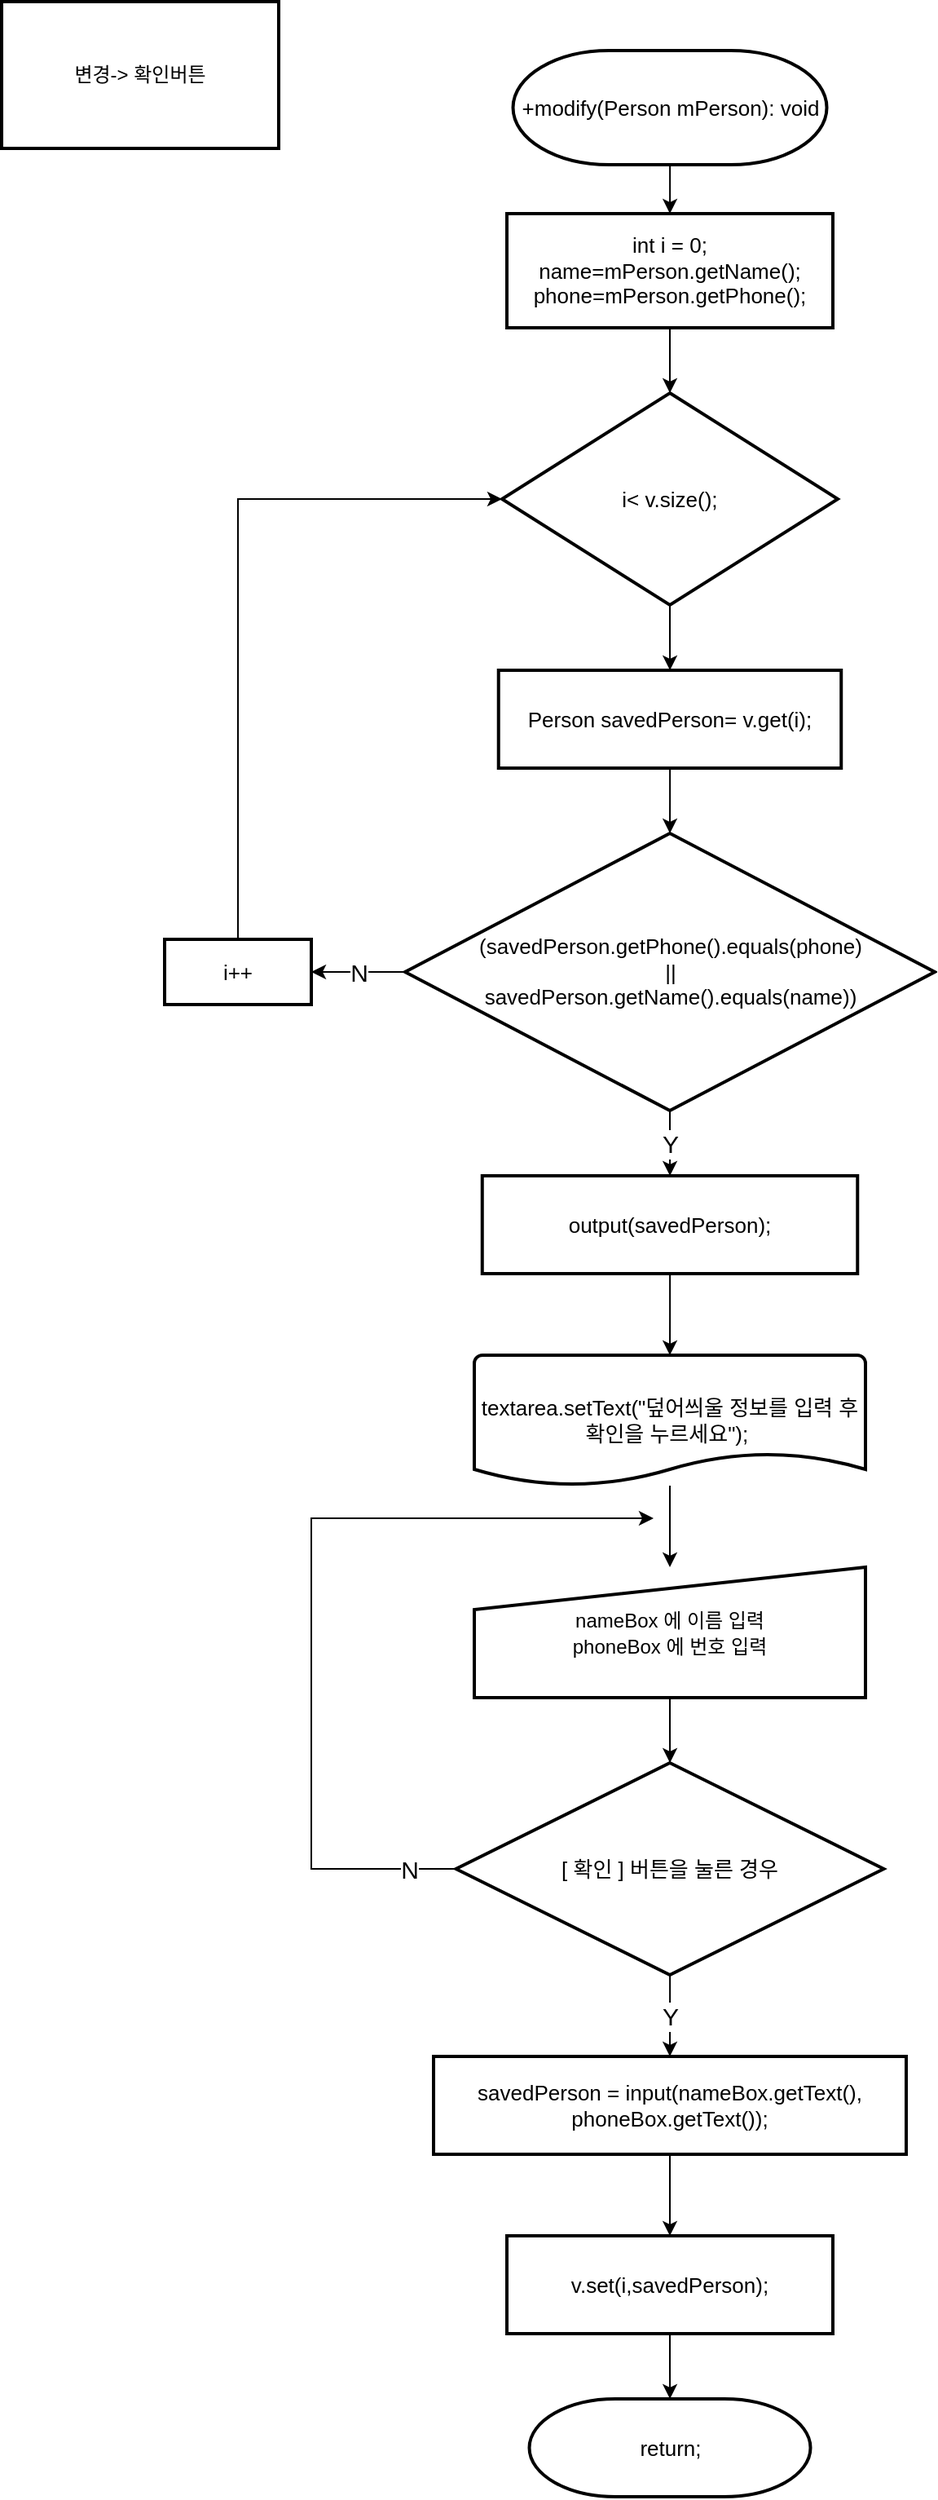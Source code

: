 <mxfile version="14.4.8" type="github">
  <diagram id="1KhmYGELhyACEd7Jnpwi" name="페이지-1">
    <mxGraphModel dx="2031" dy="1134" grid="1" gridSize="10" guides="1" tooltips="1" connect="1" arrows="1" fold="1" page="1" pageScale="1" pageWidth="827" pageHeight="1169" math="0" shadow="0">
      <root>
        <mxCell id="0" />
        <mxCell id="1" parent="0" />
        <mxCell id="C4p78MOqMb6mm8a9u9Of-28" value="" style="edgeStyle=orthogonalEdgeStyle;rounded=0;orthogonalLoop=1;jettySize=auto;html=1;fontSize=15;" edge="1" parent="1" source="8Shs_mjXmGKe_kZDb0H--7" target="8Shs_mjXmGKe_kZDb0H--15">
          <mxGeometry relative="1" as="geometry" />
        </mxCell>
        <mxCell id="8Shs_mjXmGKe_kZDb0H--7" value="&lt;span style=&quot;text-align: left; font-size: 13px;&quot;&gt;+modify(Person mPerson): void&lt;/span&gt;" style="strokeWidth=2;html=1;shape=mxgraph.flowchart.terminator;whiteSpace=wrap;fontSize=13;" parent="1" vertex="1">
          <mxGeometry x="373.76" y="50" width="192.5" height="70" as="geometry" />
        </mxCell>
        <mxCell id="C4p78MOqMb6mm8a9u9Of-6" value="" style="edgeStyle=orthogonalEdgeStyle;rounded=0;orthogonalLoop=1;jettySize=auto;html=1;fontSize=13;" edge="1" parent="1" source="8Shs_mjXmGKe_kZDb0H--13" target="C4p78MOqMb6mm8a9u9Of-2">
          <mxGeometry relative="1" as="geometry" />
        </mxCell>
        <mxCell id="8Shs_mjXmGKe_kZDb0H--13" value="i&amp;lt; v.size();" style="strokeWidth=2;html=1;shape=mxgraph.flowchart.decision;whiteSpace=wrap;fontSize=13;" parent="1" vertex="1">
          <mxGeometry x="367" y="260" width="206" height="130" as="geometry" />
        </mxCell>
        <mxCell id="8Shs_mjXmGKe_kZDb0H--14" style="edgeStyle=orthogonalEdgeStyle;rounded=0;orthogonalLoop=1;jettySize=auto;html=1;exitX=0.5;exitY=1;exitDx=0;exitDy=0;entryX=0.5;entryY=0;entryDx=0;entryDy=0;entryPerimeter=0;fontSize=13;" parent="1" source="8Shs_mjXmGKe_kZDb0H--15" target="8Shs_mjXmGKe_kZDb0H--13" edge="1">
          <mxGeometry relative="1" as="geometry" />
        </mxCell>
        <mxCell id="8Shs_mjXmGKe_kZDb0H--15" value="&lt;span style=&quot;font-size: 13px&quot;&gt;int i = 0;&lt;/span&gt;&lt;br style=&quot;font-size: 13px&quot;&gt;&lt;span style=&quot;font-size: 13px&quot;&gt;name=m&lt;/span&gt;&lt;span style=&quot;font-size: 13px ; text-align: left&quot;&gt;Person&lt;/span&gt;&lt;span style=&quot;font-size: 13px&quot;&gt;.getName();&lt;/span&gt;&lt;br style=&quot;font-size: 13px&quot;&gt;&lt;span style=&quot;font-size: 13px&quot;&gt;phone=m&lt;/span&gt;&lt;span style=&quot;font-size: 13px ; text-align: left&quot;&gt;Person&lt;/span&gt;&lt;span style=&quot;font-size: 13px&quot;&gt;.getPhone();&lt;/span&gt;" style="rounded=1;whiteSpace=wrap;html=1;absoluteArcSize=1;arcSize=0;strokeWidth=2;fontSize=13;" parent="1" vertex="1">
          <mxGeometry x="370" y="150" width="200" height="70" as="geometry" />
        </mxCell>
        <mxCell id="8Shs_mjXmGKe_kZDb0H--16" style="edgeStyle=orthogonalEdgeStyle;rounded=0;orthogonalLoop=1;jettySize=auto;html=1;entryX=0;entryY=0.5;entryDx=0;entryDy=0;entryPerimeter=0;fontSize=13;" parent="1" source="8Shs_mjXmGKe_kZDb0H--17" target="8Shs_mjXmGKe_kZDb0H--13" edge="1">
          <mxGeometry relative="1" as="geometry">
            <Array as="points">
              <mxPoint x="205" y="325" />
            </Array>
            <mxPoint x="367" y="345" as="targetPoint" />
          </mxGeometry>
        </mxCell>
        <mxCell id="8Shs_mjXmGKe_kZDb0H--17" value="i++" style="rounded=1;whiteSpace=wrap;html=1;absoluteArcSize=1;arcSize=0;strokeWidth=2;fontSize=13;" parent="1" vertex="1">
          <mxGeometry x="160" y="595" width="90" height="40" as="geometry" />
        </mxCell>
        <mxCell id="8Shs_mjXmGKe_kZDb0H--20" value="변경-&amp;gt; 확인버튼" style="rounded=1;whiteSpace=wrap;html=1;absoluteArcSize=1;arcSize=0;strokeWidth=2;" parent="1" vertex="1">
          <mxGeometry x="60" y="20" width="170" height="90" as="geometry" />
        </mxCell>
        <mxCell id="C4p78MOqMb6mm8a9u9Of-7" value="" style="edgeStyle=orthogonalEdgeStyle;rounded=0;orthogonalLoop=1;jettySize=auto;html=1;fontSize=13;" edge="1" parent="1" source="C4p78MOqMb6mm8a9u9Of-2" target="C4p78MOqMb6mm8a9u9Of-3">
          <mxGeometry relative="1" as="geometry" />
        </mxCell>
        <mxCell id="C4p78MOqMb6mm8a9u9Of-2" value="Person savedPerson= v.get(i);" style="rounded=1;whiteSpace=wrap;html=1;absoluteArcSize=1;arcSize=0;strokeWidth=2;fontSize=13;" vertex="1" parent="1">
          <mxGeometry x="364.87" y="430" width="210.25" height="60" as="geometry" />
        </mxCell>
        <mxCell id="C4p78MOqMb6mm8a9u9Of-8" value="Y" style="edgeStyle=orthogonalEdgeStyle;rounded=0;orthogonalLoop=1;jettySize=auto;html=1;fontSize=15;" edge="1" parent="1" source="C4p78MOqMb6mm8a9u9Of-3" target="C4p78MOqMb6mm8a9u9Of-4">
          <mxGeometry relative="1" as="geometry" />
        </mxCell>
        <mxCell id="C4p78MOqMb6mm8a9u9Of-9" value="N" style="edgeStyle=orthogonalEdgeStyle;rounded=0;orthogonalLoop=1;jettySize=auto;html=1;fontSize=15;" edge="1" parent="1" source="C4p78MOqMb6mm8a9u9Of-3" target="8Shs_mjXmGKe_kZDb0H--17">
          <mxGeometry relative="1" as="geometry" />
        </mxCell>
        <mxCell id="C4p78MOqMb6mm8a9u9Of-3" value="(savedPerson.getPhone().equals(&lt;span style=&quot;text-align: left; font-size: 13px;&quot;&gt;phone&lt;/span&gt;)&lt;br style=&quot;font-size: 13px;&quot;&gt;||&lt;br style=&quot;font-size: 13px;&quot;&gt;savedPerson.getName().equals(name))" style="strokeWidth=2;html=1;shape=mxgraph.flowchart.decision;whiteSpace=wrap;fontSize=13;" vertex="1" parent="1">
          <mxGeometry x="307.5" y="530" width="324.99" height="170" as="geometry" />
        </mxCell>
        <mxCell id="C4p78MOqMb6mm8a9u9Of-14" value="" style="edgeStyle=orthogonalEdgeStyle;rounded=0;orthogonalLoop=1;jettySize=auto;html=1;fontSize=13;" edge="1" parent="1" source="C4p78MOqMb6mm8a9u9Of-4" target="C4p78MOqMb6mm8a9u9Of-5">
          <mxGeometry relative="1" as="geometry" />
        </mxCell>
        <mxCell id="C4p78MOqMb6mm8a9u9Of-4" value="output(savedPerson);" style="rounded=1;whiteSpace=wrap;html=1;absoluteArcSize=1;arcSize=0;strokeWidth=2;fontSize=13;" vertex="1" parent="1">
          <mxGeometry x="354.88" y="740" width="230.25" height="60" as="geometry" />
        </mxCell>
        <mxCell id="C4p78MOqMb6mm8a9u9Of-24" value="" style="edgeStyle=orthogonalEdgeStyle;rounded=0;orthogonalLoop=1;jettySize=auto;html=1;fontSize=13;" edge="1" parent="1" source="C4p78MOqMb6mm8a9u9Of-5" target="C4p78MOqMb6mm8a9u9Of-22">
          <mxGeometry relative="1" as="geometry" />
        </mxCell>
        <mxCell id="C4p78MOqMb6mm8a9u9Of-5" value="&lt;span style=&quot;font-family: helvetica; font-size: 13px;&quot;&gt;textarea.setText(&quot;덮어씌울 정보를 입력 후 확인을 누르세요&quot;);&lt;/span&gt;&lt;span style=&quot;font-family: helvetica; font-size: 13px;&quot;&gt;&amp;nbsp;&lt;/span&gt;" style="strokeWidth=2;html=1;shape=mxgraph.flowchart.document2;whiteSpace=wrap;size=0.25;fontSize=13;" vertex="1" parent="1">
          <mxGeometry x="350" y="850" width="240" height="80" as="geometry" />
        </mxCell>
        <mxCell id="C4p78MOqMb6mm8a9u9Of-17" value="" style="edgeStyle=orthogonalEdgeStyle;rounded=0;orthogonalLoop=1;jettySize=auto;html=1;fontSize=13;" edge="1" parent="1" source="C4p78MOqMb6mm8a9u9Of-10" target="C4p78MOqMb6mm8a9u9Of-11">
          <mxGeometry relative="1" as="geometry" />
        </mxCell>
        <mxCell id="C4p78MOqMb6mm8a9u9Of-10" value="savedPerson =&amp;nbsp;&lt;span style=&quot;font-size: 13px;&quot;&gt;input(nameBox.getText(), phoneBox.getText());&lt;/span&gt;" style="rounded=1;whiteSpace=wrap;html=1;absoluteArcSize=1;arcSize=0;strokeWidth=2;fontSize=13;" vertex="1" parent="1">
          <mxGeometry x="325.01" y="1280" width="289.99" height="60" as="geometry" />
        </mxCell>
        <mxCell id="C4p78MOqMb6mm8a9u9Of-19" value="" style="edgeStyle=orthogonalEdgeStyle;rounded=0;orthogonalLoop=1;jettySize=auto;html=1;fontSize=13;" edge="1" parent="1" source="C4p78MOqMb6mm8a9u9Of-11" target="C4p78MOqMb6mm8a9u9Of-13">
          <mxGeometry relative="1" as="geometry" />
        </mxCell>
        <mxCell id="C4p78MOqMb6mm8a9u9Of-11" value="&lt;span style=&quot;font-size: 13px;&quot;&gt;v.set(i,savedPerson);&lt;/span&gt;" style="rounded=1;whiteSpace=wrap;html=1;absoluteArcSize=1;arcSize=0;strokeWidth=2;fontSize=13;" vertex="1" parent="1">
          <mxGeometry x="370" y="1390" width="200" height="60" as="geometry" />
        </mxCell>
        <mxCell id="C4p78MOqMb6mm8a9u9Of-16" value="Y" style="edgeStyle=orthogonalEdgeStyle;rounded=0;orthogonalLoop=1;jettySize=auto;html=1;fontSize=15;" edge="1" parent="1" source="C4p78MOqMb6mm8a9u9Of-12" target="C4p78MOqMb6mm8a9u9Of-10">
          <mxGeometry relative="1" as="geometry" />
        </mxCell>
        <mxCell id="C4p78MOqMb6mm8a9u9Of-23" value="N" style="edgeStyle=orthogonalEdgeStyle;rounded=0;orthogonalLoop=1;jettySize=auto;html=1;fontSize=15;" edge="1" parent="1" source="C4p78MOqMb6mm8a9u9Of-12">
          <mxGeometry x="-0.888" relative="1" as="geometry">
            <mxPoint x="460" y="950" as="targetPoint" />
            <Array as="points">
              <mxPoint x="250" y="1165" />
              <mxPoint x="250" y="950" />
            </Array>
            <mxPoint as="offset" />
          </mxGeometry>
        </mxCell>
        <mxCell id="C4p78MOqMb6mm8a9u9Of-12" value="[ 확인 ] 버튼을 눌른 경우" style="strokeWidth=2;html=1;shape=mxgraph.flowchart.decision;whiteSpace=wrap;fontSize=13;" vertex="1" parent="1">
          <mxGeometry x="338.75" y="1100" width="262.48" height="130" as="geometry" />
        </mxCell>
        <mxCell id="C4p78MOqMb6mm8a9u9Of-13" value="&lt;div style=&quot;text-align: left; font-size: 13px;&quot;&gt;return;&lt;/div&gt;" style="strokeWidth=2;html=1;shape=mxgraph.flowchart.terminator;whiteSpace=wrap;fontSize=13;" vertex="1" parent="1">
          <mxGeometry x="383.76" y="1490" width="172.5" height="60" as="geometry" />
        </mxCell>
        <mxCell id="C4p78MOqMb6mm8a9u9Of-25" value="" style="edgeStyle=orthogonalEdgeStyle;rounded=0;orthogonalLoop=1;jettySize=auto;html=1;fontSize=13;" edge="1" parent="1" source="C4p78MOqMb6mm8a9u9Of-22" target="C4p78MOqMb6mm8a9u9Of-12">
          <mxGeometry relative="1" as="geometry" />
        </mxCell>
        <mxCell id="C4p78MOqMb6mm8a9u9Of-22" value="&lt;span style=&quot;font-size: 12px&quot;&gt;nameBox 에 이름 입력&lt;/span&gt;&lt;br style=&quot;font-size: 12px&quot;&gt;&lt;span style=&quot;font-size: 12px&quot;&gt;phoneBox 에 번호 입력&lt;/span&gt;" style="html=1;strokeWidth=2;shape=manualInput;whiteSpace=wrap;rounded=1;size=26;arcSize=0;fontSize=13;" vertex="1" parent="1">
          <mxGeometry x="350.01" y="980" width="239.99" height="80" as="geometry" />
        </mxCell>
      </root>
    </mxGraphModel>
  </diagram>
</mxfile>
